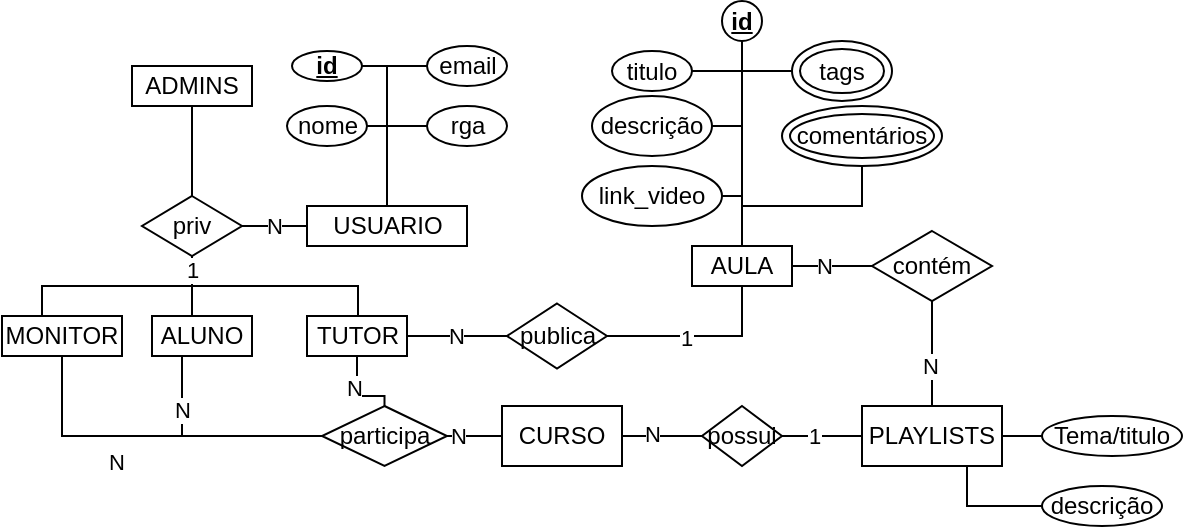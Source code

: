 <mxfile version="13.7.3" type="github">
  <diagram id="R2lEEEUBdFMjLlhIrx00" name="Page-1">
    <mxGraphModel dx="813" dy="442" grid="1" gridSize="10" guides="1" tooltips="1" connect="1" arrows="1" fold="1" page="1" pageScale="1" pageWidth="850" pageHeight="1100" math="0" shadow="0" extFonts="Permanent Marker^https://fonts.googleapis.com/css?family=Permanent+Marker">
      <root>
        <mxCell id="0" />
        <mxCell id="1" parent="0" />
        <mxCell id="gfYy91exCEIch9DOiOkr-23" value="N" style="edgeStyle=orthogonalEdgeStyle;rounded=0;orthogonalLoop=1;jettySize=auto;html=1;exitX=0;exitY=0.5;exitDx=0;exitDy=0;entryX=1;entryY=0.5;entryDx=0;entryDy=0;endArrow=none;endFill=0;" edge="1" parent="1" source="gfYy91exCEIch9DOiOkr-2" target="gfYy91exCEIch9DOiOkr-22">
          <mxGeometry relative="1" as="geometry" />
        </mxCell>
        <mxCell id="gfYy91exCEIch9DOiOkr-2" value="USUARIO" style="rounded=0;whiteSpace=wrap;html=1;" vertex="1" parent="1">
          <mxGeometry x="342.5" y="150" width="80" height="20" as="geometry" />
        </mxCell>
        <mxCell id="gfYy91exCEIch9DOiOkr-14" style="edgeStyle=orthogonalEdgeStyle;rounded=0;orthogonalLoop=1;jettySize=auto;html=1;endArrow=none;endFill=0;exitX=1;exitY=0.5;exitDx=0;exitDy=0;" edge="1" parent="1" source="gfYy91exCEIch9DOiOkr-3">
          <mxGeometry relative="1" as="geometry">
            <mxPoint x="382.5" y="150" as="targetPoint" />
            <Array as="points">
              <mxPoint x="382.5" y="110" />
            </Array>
          </mxGeometry>
        </mxCell>
        <mxCell id="gfYy91exCEIch9DOiOkr-3" value="nome" style="ellipse;whiteSpace=wrap;html=1;" vertex="1" parent="1">
          <mxGeometry x="332.5" y="100" width="40" height="20" as="geometry" />
        </mxCell>
        <mxCell id="gfYy91exCEIch9DOiOkr-15" style="edgeStyle=orthogonalEdgeStyle;rounded=0;orthogonalLoop=1;jettySize=auto;html=1;endArrow=none;endFill=0;" edge="1" parent="1" source="gfYy91exCEIch9DOiOkr-6">
          <mxGeometry relative="1" as="geometry">
            <mxPoint x="382.5" y="140.0" as="targetPoint" />
          </mxGeometry>
        </mxCell>
        <mxCell id="gfYy91exCEIch9DOiOkr-6" value="email" style="ellipse;whiteSpace=wrap;html=1;" vertex="1" parent="1">
          <mxGeometry x="402.5" y="70" width="40" height="20" as="geometry" />
        </mxCell>
        <mxCell id="gfYy91exCEIch9DOiOkr-16" style="edgeStyle=orthogonalEdgeStyle;rounded=0;orthogonalLoop=1;jettySize=auto;html=1;endArrow=none;endFill=0;entryX=0.5;entryY=0;entryDx=0;entryDy=0;exitX=0;exitY=0.5;exitDx=0;exitDy=0;" edge="1" parent="1" source="gfYy91exCEIch9DOiOkr-7" target="gfYy91exCEIch9DOiOkr-2">
          <mxGeometry relative="1" as="geometry" />
        </mxCell>
        <mxCell id="gfYy91exCEIch9DOiOkr-7" value="rga" style="ellipse;whiteSpace=wrap;html=1;" vertex="1" parent="1">
          <mxGeometry x="402.5" y="100" width="40" height="20" as="geometry" />
        </mxCell>
        <mxCell id="gfYy91exCEIch9DOiOkr-21" value="ADMINS" style="rounded=0;whiteSpace=wrap;html=1;" vertex="1" parent="1">
          <mxGeometry x="255" y="80" width="60" height="20" as="geometry" />
        </mxCell>
        <mxCell id="gfYy91exCEIch9DOiOkr-24" style="edgeStyle=orthogonalEdgeStyle;rounded=0;orthogonalLoop=1;jettySize=auto;html=1;exitX=0.5;exitY=0;exitDx=0;exitDy=0;entryX=0.5;entryY=1;entryDx=0;entryDy=0;endArrow=none;endFill=0;" edge="1" parent="1" source="gfYy91exCEIch9DOiOkr-22" target="gfYy91exCEIch9DOiOkr-21">
          <mxGeometry relative="1" as="geometry" />
        </mxCell>
        <mxCell id="gfYy91exCEIch9DOiOkr-33" style="edgeStyle=orthogonalEdgeStyle;rounded=0;orthogonalLoop=1;jettySize=auto;html=1;endArrow=none;endFill=0;" edge="1" parent="1" source="gfYy91exCEIch9DOiOkr-22" target="gfYy91exCEIch9DOiOkr-30">
          <mxGeometry relative="1" as="geometry">
            <Array as="points">
              <mxPoint x="285" y="190" />
              <mxPoint x="368" y="190" />
            </Array>
          </mxGeometry>
        </mxCell>
        <mxCell id="gfYy91exCEIch9DOiOkr-34" style="edgeStyle=orthogonalEdgeStyle;rounded=0;orthogonalLoop=1;jettySize=auto;html=1;entryX=0.25;entryY=0;entryDx=0;entryDy=0;endArrow=none;endFill=0;" edge="1" parent="1" source="gfYy91exCEIch9DOiOkr-22" target="gfYy91exCEIch9DOiOkr-29">
          <mxGeometry relative="1" as="geometry">
            <Array as="points">
              <mxPoint x="285" y="205" />
            </Array>
          </mxGeometry>
        </mxCell>
        <mxCell id="gfYy91exCEIch9DOiOkr-35" style="edgeStyle=orthogonalEdgeStyle;rounded=0;orthogonalLoop=1;jettySize=auto;html=1;endArrow=none;endFill=0;" edge="1" parent="1" source="gfYy91exCEIch9DOiOkr-22" target="gfYy91exCEIch9DOiOkr-31">
          <mxGeometry relative="1" as="geometry">
            <Array as="points">
              <mxPoint x="285" y="190" />
              <mxPoint x="210" y="190" />
            </Array>
          </mxGeometry>
        </mxCell>
        <mxCell id="gfYy91exCEIch9DOiOkr-69" value="1" style="edgeLabel;html=1;align=center;verticalAlign=middle;resizable=0;points=[];" vertex="1" connectable="0" parent="gfYy91exCEIch9DOiOkr-35">
          <mxGeometry x="-0.862" relative="1" as="geometry">
            <mxPoint as="offset" />
          </mxGeometry>
        </mxCell>
        <mxCell id="gfYy91exCEIch9DOiOkr-22" value="priv" style="rhombus;whiteSpace=wrap;html=1;" vertex="1" parent="1">
          <mxGeometry x="260" y="145" width="50" height="30" as="geometry" />
        </mxCell>
        <mxCell id="gfYy91exCEIch9DOiOkr-27" style="edgeStyle=orthogonalEdgeStyle;rounded=0;orthogonalLoop=1;jettySize=auto;html=1;endArrow=none;endFill=0;" edge="1" parent="1" source="gfYy91exCEIch9DOiOkr-8">
          <mxGeometry relative="1" as="geometry">
            <mxPoint x="382.5" y="80" as="targetPoint" />
          </mxGeometry>
        </mxCell>
        <mxCell id="gfYy91exCEIch9DOiOkr-8" value="id" style="ellipse;whiteSpace=wrap;html=1;fontStyle=5" vertex="1" parent="1">
          <mxGeometry x="335" y="72.5" width="35" height="15" as="geometry" />
        </mxCell>
        <mxCell id="gfYy91exCEIch9DOiOkr-55" style="edgeStyle=orthogonalEdgeStyle;rounded=0;orthogonalLoop=1;jettySize=auto;html=1;endArrow=none;endFill=0;" edge="1" parent="1" source="gfYy91exCEIch9DOiOkr-28" target="gfYy91exCEIch9DOiOkr-45">
          <mxGeometry relative="1" as="geometry" />
        </mxCell>
        <mxCell id="gfYy91exCEIch9DOiOkr-71" value="N" style="edgeLabel;html=1;align=center;verticalAlign=middle;resizable=0;points=[];" vertex="1" connectable="0" parent="gfYy91exCEIch9DOiOkr-55">
          <mxGeometry x="-0.278" y="1" relative="1" as="geometry">
            <mxPoint as="offset" />
          </mxGeometry>
        </mxCell>
        <mxCell id="gfYy91exCEIch9DOiOkr-28" value="CURSO" style="rounded=0;whiteSpace=wrap;html=1;" vertex="1" parent="1">
          <mxGeometry x="440" y="250" width="60" height="30" as="geometry" />
        </mxCell>
        <mxCell id="gfYy91exCEIch9DOiOkr-41" style="edgeStyle=orthogonalEdgeStyle;rounded=0;orthogonalLoop=1;jettySize=auto;html=1;entryX=0;entryY=0.5;entryDx=0;entryDy=0;endArrow=none;endFill=0;" edge="1" parent="1" source="gfYy91exCEIch9DOiOkr-29" target="gfYy91exCEIch9DOiOkr-40">
          <mxGeometry relative="1" as="geometry">
            <Array as="points">
              <mxPoint x="280" y="265" />
            </Array>
          </mxGeometry>
        </mxCell>
        <mxCell id="gfYy91exCEIch9DOiOkr-68" value="N" style="edgeLabel;html=1;align=center;verticalAlign=middle;resizable=0;points=[];" vertex="1" connectable="0" parent="gfYy91exCEIch9DOiOkr-41">
          <mxGeometry x="-0.511" relative="1" as="geometry">
            <mxPoint as="offset" />
          </mxGeometry>
        </mxCell>
        <mxCell id="gfYy91exCEIch9DOiOkr-80" style="edgeStyle=orthogonalEdgeStyle;rounded=0;orthogonalLoop=1;jettySize=auto;html=1;endArrow=none;endFill=0;strokeColor=#000000;" edge="1" parent="1" source="gfYy91exCEIch9DOiOkr-30" target="gfYy91exCEIch9DOiOkr-40">
          <mxGeometry relative="1" as="geometry" />
        </mxCell>
        <mxCell id="gfYy91exCEIch9DOiOkr-81" value="N" style="edgeLabel;html=1;align=center;verticalAlign=middle;resizable=0;points=[];" vertex="1" connectable="0" parent="gfYy91exCEIch9DOiOkr-80">
          <mxGeometry x="-0.118" y="-1" relative="1" as="geometry">
            <mxPoint x="-1" y="-1" as="offset" />
          </mxGeometry>
        </mxCell>
        <mxCell id="gfYy91exCEIch9DOiOkr-83" value="N" style="edgeStyle=orthogonalEdgeStyle;rounded=0;orthogonalLoop=1;jettySize=auto;html=1;endArrow=none;endFill=0;strokeColor=#000000;" edge="1" parent="1" source="gfYy91exCEIch9DOiOkr-30" target="gfYy91exCEIch9DOiOkr-82">
          <mxGeometry relative="1" as="geometry" />
        </mxCell>
        <mxCell id="gfYy91exCEIch9DOiOkr-30" value="TUTOR" style="rounded=0;whiteSpace=wrap;html=1;" vertex="1" parent="1">
          <mxGeometry x="342.5" y="205" width="50" height="20" as="geometry" />
        </mxCell>
        <mxCell id="gfYy91exCEIch9DOiOkr-43" style="edgeStyle=orthogonalEdgeStyle;rounded=0;orthogonalLoop=1;jettySize=auto;html=1;entryX=0;entryY=0.5;entryDx=0;entryDy=0;endArrow=none;endFill=0;" edge="1" parent="1" source="gfYy91exCEIch9DOiOkr-31" target="gfYy91exCEIch9DOiOkr-40">
          <mxGeometry relative="1" as="geometry">
            <Array as="points">
              <mxPoint x="220" y="265" />
            </Array>
          </mxGeometry>
        </mxCell>
        <mxCell id="gfYy91exCEIch9DOiOkr-66" value="N" style="edgeLabel;html=1;align=center;verticalAlign=middle;resizable=0;points=[];" vertex="1" connectable="0" parent="gfYy91exCEIch9DOiOkr-43">
          <mxGeometry x="-0.562" y="14" relative="1" as="geometry">
            <mxPoint x="13" y="16" as="offset" />
          </mxGeometry>
        </mxCell>
        <mxCell id="gfYy91exCEIch9DOiOkr-31" value="MONITOR" style="rounded=0;whiteSpace=wrap;html=1;" vertex="1" parent="1">
          <mxGeometry x="190" y="205" width="60" height="20" as="geometry" />
        </mxCell>
        <mxCell id="gfYy91exCEIch9DOiOkr-44" style="edgeStyle=orthogonalEdgeStyle;rounded=0;orthogonalLoop=1;jettySize=auto;html=1;entryX=0;entryY=0.5;entryDx=0;entryDy=0;endArrow=none;endFill=0;" edge="1" parent="1" source="gfYy91exCEIch9DOiOkr-40" target="gfYy91exCEIch9DOiOkr-28">
          <mxGeometry relative="1" as="geometry" />
        </mxCell>
        <mxCell id="gfYy91exCEIch9DOiOkr-70" value="N" style="edgeLabel;html=1;align=center;verticalAlign=middle;resizable=0;points=[];" vertex="1" connectable="0" parent="gfYy91exCEIch9DOiOkr-44">
          <mxGeometry x="0.238" y="2" relative="1" as="geometry">
            <mxPoint x="-2" y="2" as="offset" />
          </mxGeometry>
        </mxCell>
        <mxCell id="gfYy91exCEIch9DOiOkr-40" value="participa" style="rhombus;whiteSpace=wrap;html=1;" vertex="1" parent="1">
          <mxGeometry x="350" y="250" width="62.5" height="30" as="geometry" />
        </mxCell>
        <mxCell id="gfYy91exCEIch9DOiOkr-57" style="edgeStyle=orthogonalEdgeStyle;rounded=0;orthogonalLoop=1;jettySize=auto;html=1;entryX=0;entryY=0.5;entryDx=0;entryDy=0;endArrow=none;endFill=0;" edge="1" parent="1" source="gfYy91exCEIch9DOiOkr-45" target="gfYy91exCEIch9DOiOkr-54">
          <mxGeometry relative="1" as="geometry" />
        </mxCell>
        <mxCell id="gfYy91exCEIch9DOiOkr-72" value="1" style="edgeLabel;html=1;align=center;verticalAlign=middle;resizable=0;points=[];" vertex="1" connectable="0" parent="gfYy91exCEIch9DOiOkr-57">
          <mxGeometry x="-0.236" relative="1" as="geometry">
            <mxPoint as="offset" />
          </mxGeometry>
        </mxCell>
        <mxCell id="gfYy91exCEIch9DOiOkr-45" value="possui" style="rhombus;whiteSpace=wrap;html=1;" vertex="1" parent="1">
          <mxGeometry x="540" y="250" width="40" height="30" as="geometry" />
        </mxCell>
        <mxCell id="gfYy91exCEIch9DOiOkr-46" value="AULA" style="rounded=0;whiteSpace=wrap;html=1;" vertex="1" parent="1">
          <mxGeometry x="535" y="170" width="50" height="20" as="geometry" />
        </mxCell>
        <mxCell id="gfYy91exCEIch9DOiOkr-61" style="edgeStyle=orthogonalEdgeStyle;rounded=0;orthogonalLoop=1;jettySize=auto;html=1;entryX=0.5;entryY=0;entryDx=0;entryDy=0;endArrow=none;endFill=0;" edge="1" parent="1" source="gfYy91exCEIch9DOiOkr-47" target="gfYy91exCEIch9DOiOkr-46">
          <mxGeometry relative="1" as="geometry">
            <Array as="points">
              <mxPoint x="560" y="145" />
            </Array>
          </mxGeometry>
        </mxCell>
        <mxCell id="gfYy91exCEIch9DOiOkr-47" value="link_video" style="ellipse;whiteSpace=wrap;html=1;" vertex="1" parent="1">
          <mxGeometry x="480" y="130" width="70" height="30" as="geometry" />
        </mxCell>
        <mxCell id="gfYy91exCEIch9DOiOkr-62" style="edgeStyle=orthogonalEdgeStyle;rounded=0;orthogonalLoop=1;jettySize=auto;html=1;endArrow=none;endFill=0;" edge="1" parent="1" source="gfYy91exCEIch9DOiOkr-48" target="gfYy91exCEIch9DOiOkr-46">
          <mxGeometry relative="1" as="geometry">
            <Array as="points">
              <mxPoint x="560" y="110" />
            </Array>
          </mxGeometry>
        </mxCell>
        <mxCell id="gfYy91exCEIch9DOiOkr-48" value="descrição" style="ellipse;whiteSpace=wrap;html=1;" vertex="1" parent="1">
          <mxGeometry x="485" y="95" width="60" height="30" as="geometry" />
        </mxCell>
        <mxCell id="gfYy91exCEIch9DOiOkr-63" style="edgeStyle=orthogonalEdgeStyle;rounded=0;orthogonalLoop=1;jettySize=auto;html=1;entryX=0.5;entryY=0;entryDx=0;entryDy=0;endArrow=none;endFill=0;" edge="1" parent="1" source="gfYy91exCEIch9DOiOkr-49" target="gfYy91exCEIch9DOiOkr-46">
          <mxGeometry relative="1" as="geometry">
            <Array as="points">
              <mxPoint x="560" y="83" />
            </Array>
          </mxGeometry>
        </mxCell>
        <mxCell id="gfYy91exCEIch9DOiOkr-49" value="titulo" style="ellipse;whiteSpace=wrap;html=1;" vertex="1" parent="1">
          <mxGeometry x="495" y="72.5" width="40" height="20" as="geometry" />
        </mxCell>
        <mxCell id="gfYy91exCEIch9DOiOkr-64" style="edgeStyle=orthogonalEdgeStyle;rounded=0;orthogonalLoop=1;jettySize=auto;html=1;entryX=0.5;entryY=0;entryDx=0;entryDy=0;endArrow=none;endFill=0;" edge="1" parent="1" source="gfYy91exCEIch9DOiOkr-50" target="gfYy91exCEIch9DOiOkr-46">
          <mxGeometry relative="1" as="geometry">
            <Array as="points">
              <mxPoint x="560" y="60" />
            </Array>
          </mxGeometry>
        </mxCell>
        <mxCell id="gfYy91exCEIch9DOiOkr-50" value="id" style="ellipse;whiteSpace=wrap;html=1;fontStyle=5" vertex="1" parent="1">
          <mxGeometry x="550" y="47.5" width="20" height="20" as="geometry" />
        </mxCell>
        <mxCell id="gfYy91exCEIch9DOiOkr-65" style="edgeStyle=orthogonalEdgeStyle;rounded=0;orthogonalLoop=1;jettySize=auto;html=1;endArrow=none;endFill=0;" edge="1" parent="1" source="gfYy91exCEIch9DOiOkr-53">
          <mxGeometry relative="1" as="geometry">
            <mxPoint x="560" y="82.5" as="targetPoint" />
          </mxGeometry>
        </mxCell>
        <mxCell id="gfYy91exCEIch9DOiOkr-53" value="tags" style="ellipse;shape=doubleEllipse;whiteSpace=wrap;html=1;strokeColor=#000000;" vertex="1" parent="1">
          <mxGeometry x="585" y="67.5" width="50" height="30" as="geometry" />
        </mxCell>
        <mxCell id="gfYy91exCEIch9DOiOkr-54" value="PLAYLISTS" style="rounded=0;whiteSpace=wrap;html=1;strokeColor=#000000;" vertex="1" parent="1">
          <mxGeometry x="620" y="250" width="70" height="30" as="geometry" />
        </mxCell>
        <mxCell id="gfYy91exCEIch9DOiOkr-59" style="edgeStyle=orthogonalEdgeStyle;rounded=0;orthogonalLoop=1;jettySize=auto;html=1;endArrow=none;endFill=0;" edge="1" parent="1" source="gfYy91exCEIch9DOiOkr-58" target="gfYy91exCEIch9DOiOkr-46">
          <mxGeometry relative="1" as="geometry" />
        </mxCell>
        <mxCell id="gfYy91exCEIch9DOiOkr-74" value="N" style="edgeLabel;html=1;align=center;verticalAlign=middle;resizable=0;points=[];" vertex="1" connectable="0" parent="gfYy91exCEIch9DOiOkr-59">
          <mxGeometry x="0.208" relative="1" as="geometry">
            <mxPoint as="offset" />
          </mxGeometry>
        </mxCell>
        <mxCell id="gfYy91exCEIch9DOiOkr-60" style="edgeStyle=orthogonalEdgeStyle;rounded=0;orthogonalLoop=1;jettySize=auto;html=1;endArrow=none;endFill=0;" edge="1" parent="1" source="gfYy91exCEIch9DOiOkr-58" target="gfYy91exCEIch9DOiOkr-54">
          <mxGeometry relative="1" as="geometry" />
        </mxCell>
        <mxCell id="gfYy91exCEIch9DOiOkr-73" value="N" style="edgeLabel;html=1;align=center;verticalAlign=middle;resizable=0;points=[];" vertex="1" connectable="0" parent="gfYy91exCEIch9DOiOkr-60">
          <mxGeometry x="0.238" y="-1" relative="1" as="geometry">
            <mxPoint as="offset" />
          </mxGeometry>
        </mxCell>
        <mxCell id="gfYy91exCEIch9DOiOkr-58" value="contém" style="rhombus;whiteSpace=wrap;html=1;strokeColor=#000000;" vertex="1" parent="1">
          <mxGeometry x="625" y="162.5" width="60" height="35" as="geometry" />
        </mxCell>
        <mxCell id="gfYy91exCEIch9DOiOkr-77" style="edgeStyle=orthogonalEdgeStyle;rounded=0;orthogonalLoop=1;jettySize=auto;html=1;entryX=0.5;entryY=0;entryDx=0;entryDy=0;endArrow=none;endFill=0;strokeColor=#000000;" edge="1" parent="1" source="gfYy91exCEIch9DOiOkr-76" target="gfYy91exCEIch9DOiOkr-46">
          <mxGeometry relative="1" as="geometry" />
        </mxCell>
        <mxCell id="gfYy91exCEIch9DOiOkr-76" value="comentários" style="ellipse;shape=doubleEllipse;whiteSpace=wrap;html=1;strokeColor=#000000;" vertex="1" parent="1">
          <mxGeometry x="580" y="100" width="80" height="30" as="geometry" />
        </mxCell>
        <mxCell id="gfYy91exCEIch9DOiOkr-29" value="ALUNO" style="rounded=0;whiteSpace=wrap;html=1;" vertex="1" parent="1">
          <mxGeometry x="265" y="205" width="50" height="20" as="geometry" />
        </mxCell>
        <mxCell id="gfYy91exCEIch9DOiOkr-84" style="edgeStyle=orthogonalEdgeStyle;rounded=0;orthogonalLoop=1;jettySize=auto;html=1;endArrow=none;endFill=0;strokeColor=#000000;" edge="1" parent="1" source="gfYy91exCEIch9DOiOkr-82" target="gfYy91exCEIch9DOiOkr-46">
          <mxGeometry relative="1" as="geometry" />
        </mxCell>
        <mxCell id="gfYy91exCEIch9DOiOkr-85" value="1" style="edgeLabel;html=1;align=center;verticalAlign=middle;resizable=0;points=[];" vertex="1" connectable="0" parent="gfYy91exCEIch9DOiOkr-84">
          <mxGeometry x="-0.143" y="-1" relative="1" as="geometry">
            <mxPoint as="offset" />
          </mxGeometry>
        </mxCell>
        <mxCell id="gfYy91exCEIch9DOiOkr-82" value="publica" style="rhombus;whiteSpace=wrap;html=1;strokeColor=#000000;" vertex="1" parent="1">
          <mxGeometry x="442.5" y="198.75" width="50" height="32.5" as="geometry" />
        </mxCell>
        <mxCell id="gfYy91exCEIch9DOiOkr-89" style="edgeStyle=orthogonalEdgeStyle;rounded=0;orthogonalLoop=1;jettySize=auto;html=1;endArrow=none;endFill=0;strokeColor=#000000;" edge="1" parent="1" source="gfYy91exCEIch9DOiOkr-86" target="gfYy91exCEIch9DOiOkr-54">
          <mxGeometry relative="1" as="geometry" />
        </mxCell>
        <mxCell id="gfYy91exCEIch9DOiOkr-86" value="Tema/titulo" style="ellipse;whiteSpace=wrap;html=1;strokeColor=#000000;" vertex="1" parent="1">
          <mxGeometry x="710" y="255" width="70" height="20" as="geometry" />
        </mxCell>
        <mxCell id="gfYy91exCEIch9DOiOkr-88" style="edgeStyle=orthogonalEdgeStyle;rounded=0;orthogonalLoop=1;jettySize=auto;html=1;entryX=0.75;entryY=1;entryDx=0;entryDy=0;endArrow=none;endFill=0;strokeColor=#000000;" edge="1" parent="1" source="gfYy91exCEIch9DOiOkr-87" target="gfYy91exCEIch9DOiOkr-54">
          <mxGeometry relative="1" as="geometry" />
        </mxCell>
        <mxCell id="gfYy91exCEIch9DOiOkr-87" value="descrição" style="ellipse;whiteSpace=wrap;html=1;strokeColor=#000000;" vertex="1" parent="1">
          <mxGeometry x="710" y="290" width="60" height="20" as="geometry" />
        </mxCell>
      </root>
    </mxGraphModel>
  </diagram>
</mxfile>
